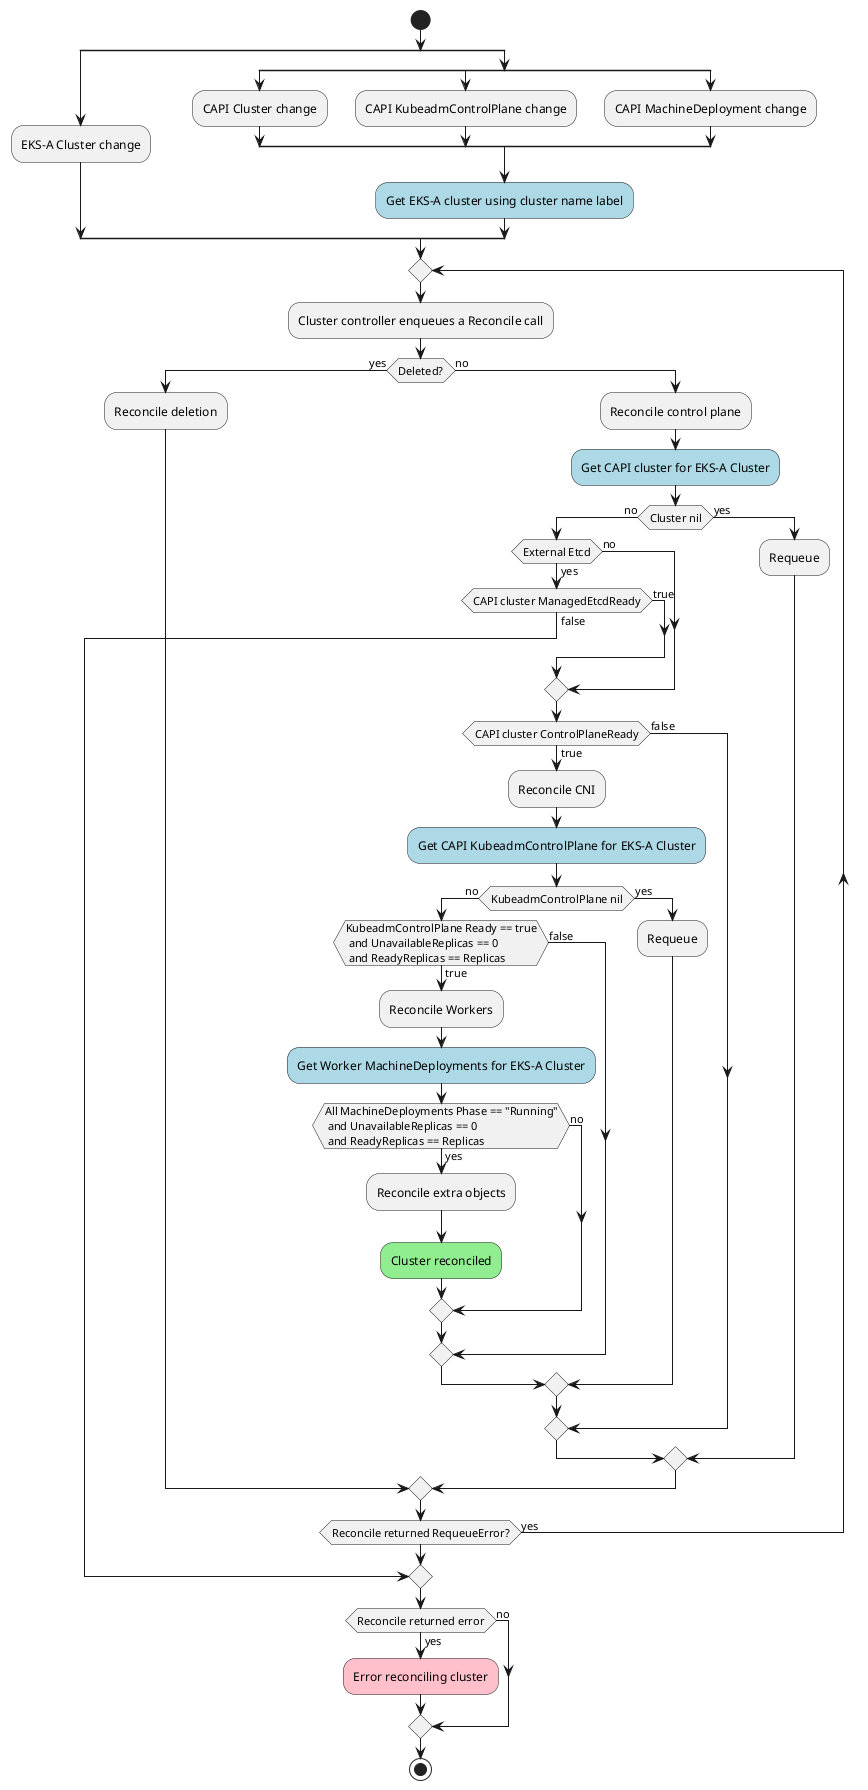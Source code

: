 @startuml cluster_reconcile

start
split
  :EKS-A Cluster change;
split again
	split
	:CAPI Cluster change;
	split again
	:CAPI KubeadmControlPlane change;
	split again
	:CAPI MachineDeployment change;
	end split
	#LightBlue:Get EKS-A cluster using cluster name label;
end split

repeat
:Cluster controller enqueues a Reconcile call;
if (Deleted?) then (yes)
    :Reconcile deletion;
else (no)
	:Reconcile control plane;
	#LightBlue:Get CAPI cluster for EKS-A Cluster;
	if (Cluster nil) then (no)
		if (External Etcd) then (yes)
			if (CAPI cluster ManagedEtcdReady) then (true)
			else (false)
				break
			endif	
		else (no)
		endif
		if (CAPI cluster ControlPlaneReady) then (true)
			:Reconcile CNI;
			#LightBlue:Get CAPI KubeadmControlPlane for EKS-A Cluster;
			if (KubeadmControlPlane nil) then (no)
				if (KubeadmControlPlane Ready == true\n and UnavailableReplicas == 0\n and ReadyReplicas == Replicas) then (true)
					:Reconcile Workers;
					#LightBlue:Get Worker MachineDeployments for EKS-A Cluster;
					if (All MachineDeployments Phase == "Running"\n and UnavailableReplicas == 0\n and ReadyReplicas == Replicas) then (yes)
						:Reconcile extra objects;
						#LightGreen:Cluster reconciled;
					else (no)
					endif
				else (false)
				endif
			else (yes)
				:Requeue;
			endif
		else (false)
		endif
	else (yes)
		:Requeue;
	endif
endif
repeat while (Reconcile returned RequeueError?) is (yes)
if (Reconcile returned error) then (yes)
#Pink:Error reconciling cluster;
else (no)
endif
stop
@enduml